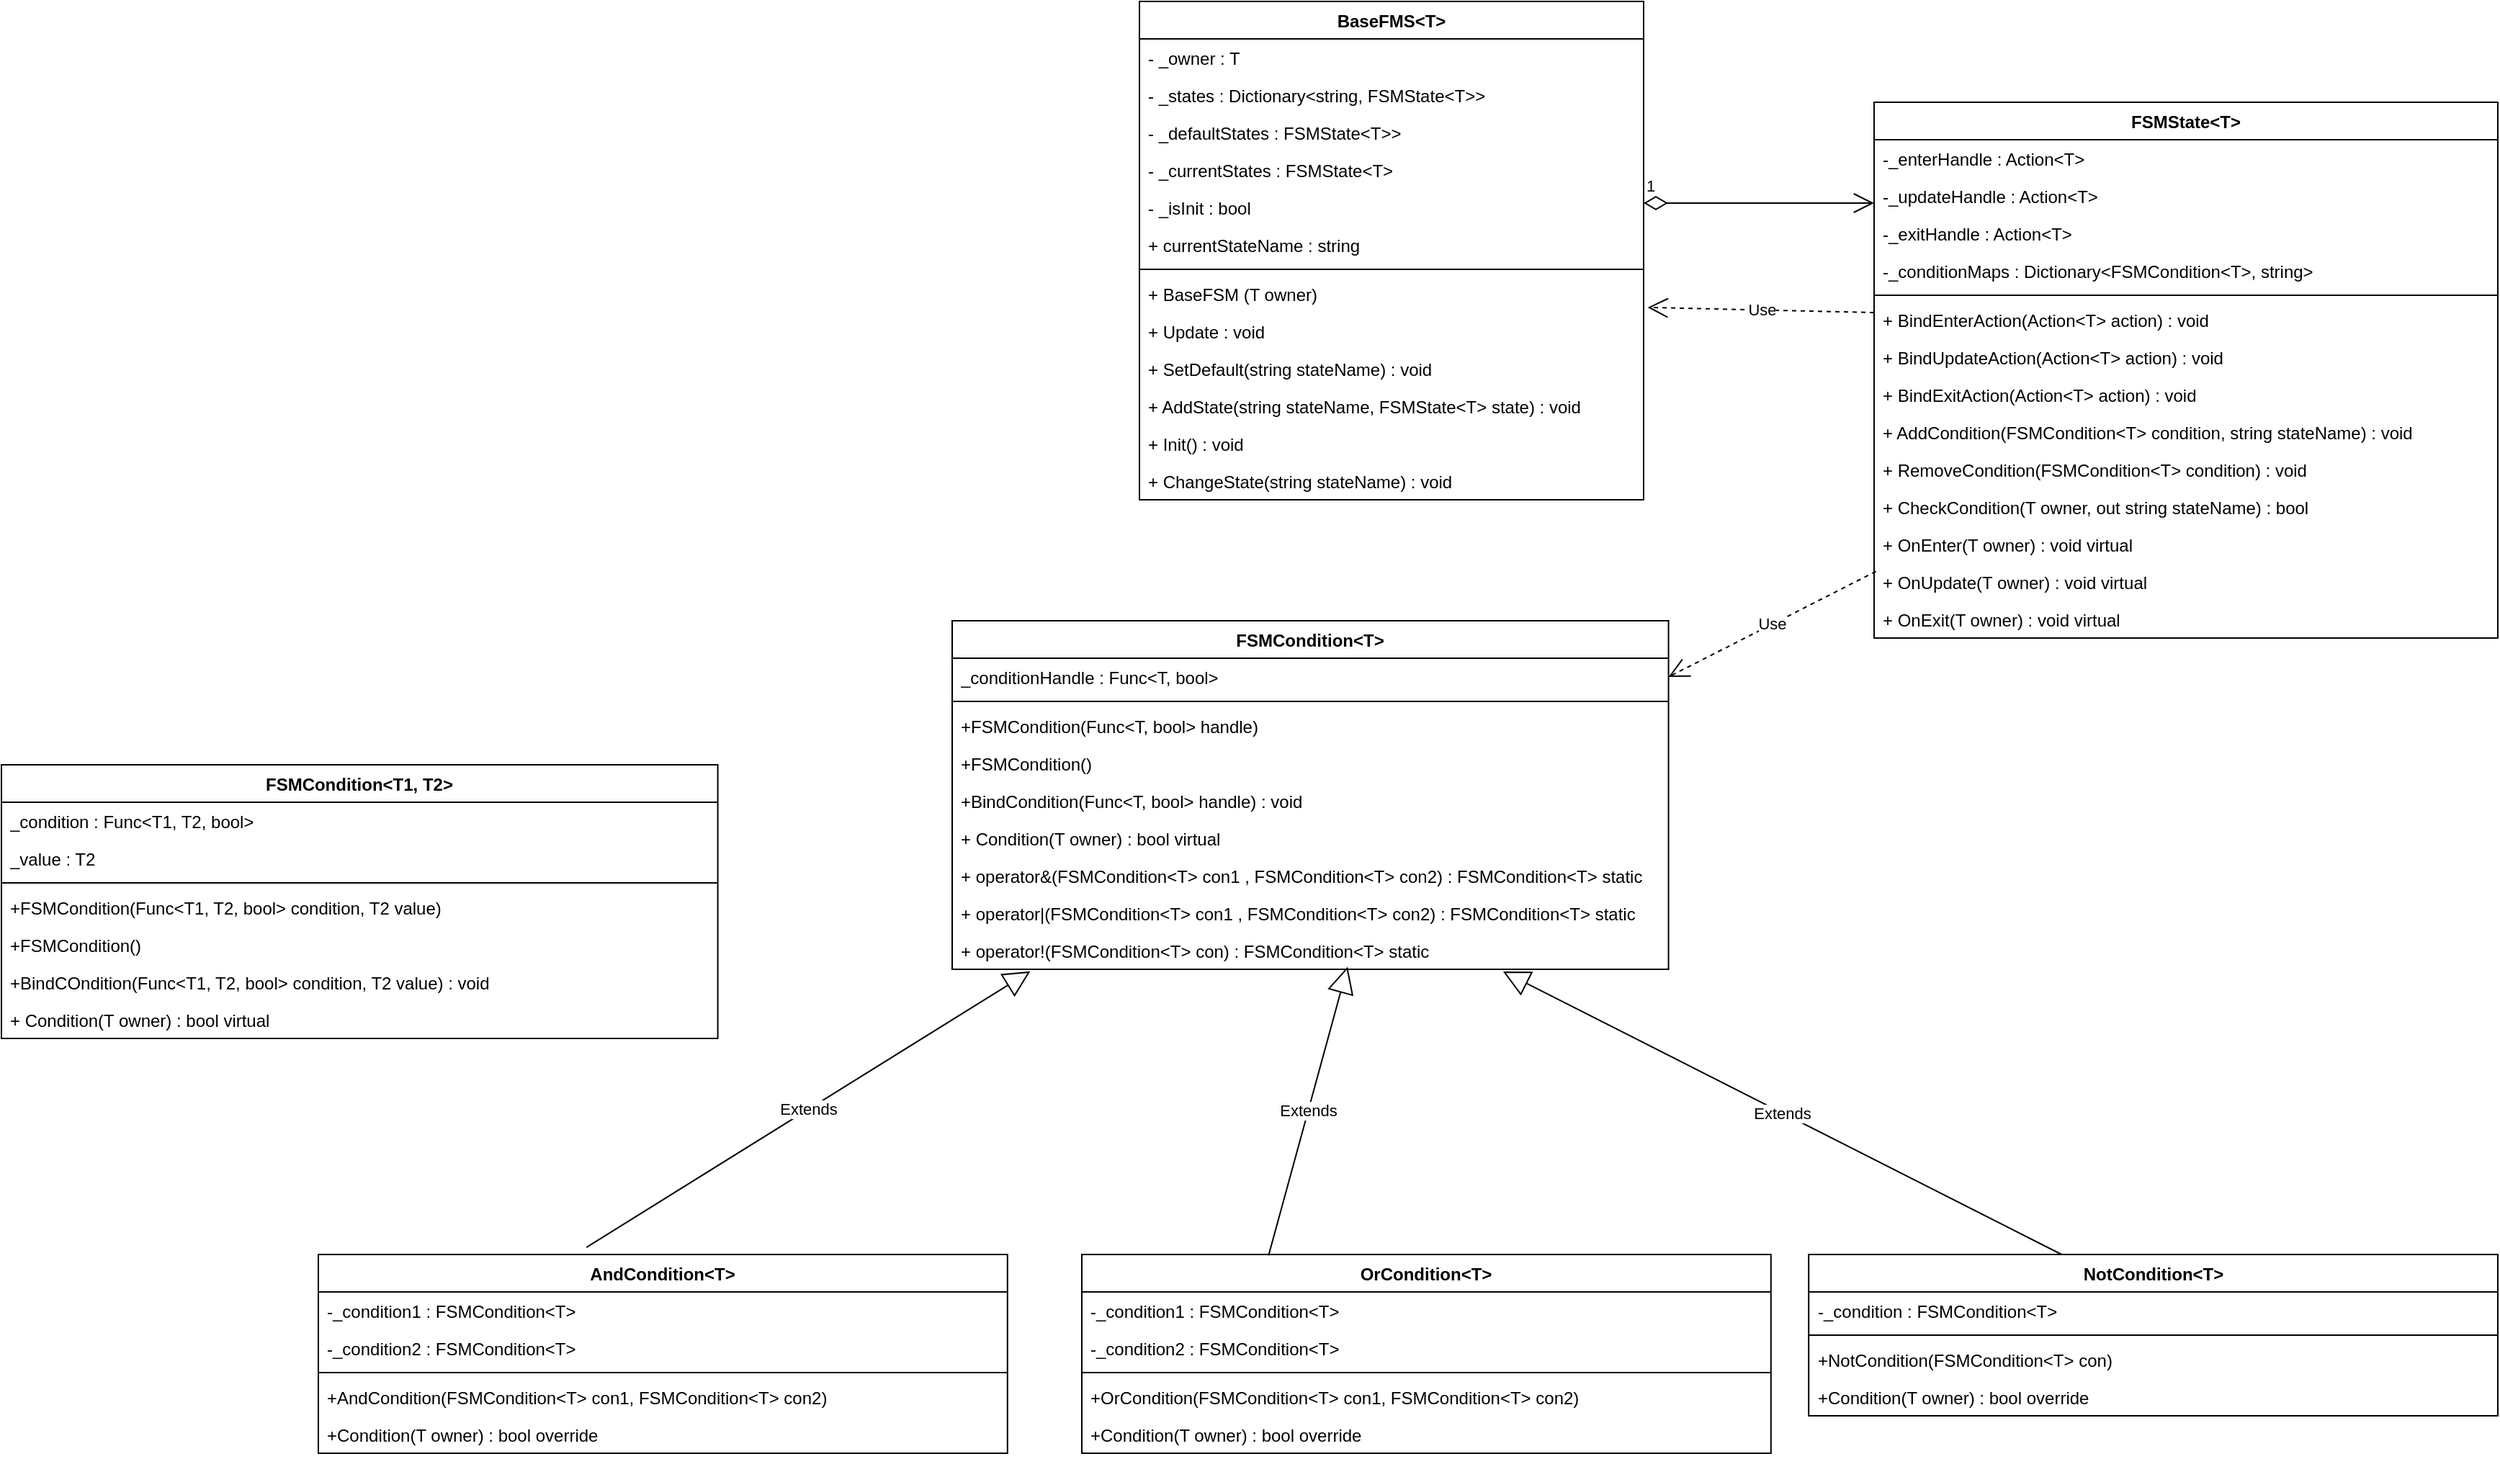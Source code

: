 <mxfile version="26.0.16">
  <diagram id="C5RBs43oDa-KdzZeNtuy" name="Page-1">
    <mxGraphModel dx="2061" dy="718" grid="1" gridSize="10" guides="1" tooltips="1" connect="1" arrows="1" fold="1" page="1" pageScale="1" pageWidth="827" pageHeight="1169" math="0" shadow="0">
      <root>
        <mxCell id="WIyWlLk6GJQsqaUBKTNV-0" />
        <mxCell id="WIyWlLk6GJQsqaUBKTNV-1" parent="WIyWlLk6GJQsqaUBKTNV-0" />
        <mxCell id="lglR9xMXQ9shgzc-vVbZ-0" value="BaseFMS&amp;lt;T&amp;gt;" style="swimlane;fontStyle=1;align=center;verticalAlign=top;childLayout=stackLayout;horizontal=1;startSize=26;horizontalStack=0;resizeParent=1;resizeParentMax=0;resizeLast=0;collapsible=1;marginBottom=0;whiteSpace=wrap;html=1;" parent="WIyWlLk6GJQsqaUBKTNV-1" vertex="1">
          <mxGeometry x="250" y="130" width="350" height="346" as="geometry" />
        </mxCell>
        <mxCell id="lglR9xMXQ9shgzc-vVbZ-1" value="- _owner : T" style="text;strokeColor=none;fillColor=none;align=left;verticalAlign=top;spacingLeft=4;spacingRight=4;overflow=hidden;rotatable=0;points=[[0,0.5],[1,0.5]];portConstraint=eastwest;whiteSpace=wrap;html=1;" parent="lglR9xMXQ9shgzc-vVbZ-0" vertex="1">
          <mxGeometry y="26" width="350" height="26" as="geometry" />
        </mxCell>
        <mxCell id="ADLs4xy4XqtTe4u1tksE-15" value="- _states : Dictionary&amp;lt;string, FSMState&amp;lt;T&amp;gt;&amp;gt;&amp;nbsp;" style="text;strokeColor=none;fillColor=none;align=left;verticalAlign=top;spacingLeft=4;spacingRight=4;overflow=hidden;rotatable=0;points=[[0,0.5],[1,0.5]];portConstraint=eastwest;whiteSpace=wrap;html=1;" vertex="1" parent="lglR9xMXQ9shgzc-vVbZ-0">
          <mxGeometry y="52" width="350" height="26" as="geometry" />
        </mxCell>
        <mxCell id="ADLs4xy4XqtTe4u1tksE-16" value="- _defaultStates : FSMState&amp;lt;T&amp;gt;&amp;gt;" style="text;strokeColor=none;fillColor=none;align=left;verticalAlign=top;spacingLeft=4;spacingRight=4;overflow=hidden;rotatable=0;points=[[0,0.5],[1,0.5]];portConstraint=eastwest;whiteSpace=wrap;html=1;" vertex="1" parent="lglR9xMXQ9shgzc-vVbZ-0">
          <mxGeometry y="78" width="350" height="26" as="geometry" />
        </mxCell>
        <mxCell id="ADLs4xy4XqtTe4u1tksE-17" value="- _currentStates : FSMState&amp;lt;T&amp;gt;" style="text;strokeColor=none;fillColor=none;align=left;verticalAlign=top;spacingLeft=4;spacingRight=4;overflow=hidden;rotatable=0;points=[[0,0.5],[1,0.5]];portConstraint=eastwest;whiteSpace=wrap;html=1;" vertex="1" parent="lglR9xMXQ9shgzc-vVbZ-0">
          <mxGeometry y="104" width="350" height="26" as="geometry" />
        </mxCell>
        <mxCell id="ADLs4xy4XqtTe4u1tksE-18" value="- _isInit : bool" style="text;strokeColor=none;fillColor=none;align=left;verticalAlign=top;spacingLeft=4;spacingRight=4;overflow=hidden;rotatable=0;points=[[0,0.5],[1,0.5]];portConstraint=eastwest;whiteSpace=wrap;html=1;" vertex="1" parent="lglR9xMXQ9shgzc-vVbZ-0">
          <mxGeometry y="130" width="350" height="26" as="geometry" />
        </mxCell>
        <mxCell id="ADLs4xy4XqtTe4u1tksE-71" value="+ currentStateName : string" style="text;strokeColor=none;fillColor=none;align=left;verticalAlign=top;spacingLeft=4;spacingRight=4;overflow=hidden;rotatable=0;points=[[0,0.5],[1,0.5]];portConstraint=eastwest;whiteSpace=wrap;html=1;" vertex="1" parent="lglR9xMXQ9shgzc-vVbZ-0">
          <mxGeometry y="156" width="350" height="26" as="geometry" />
        </mxCell>
        <mxCell id="lglR9xMXQ9shgzc-vVbZ-2" value="" style="line;strokeWidth=1;fillColor=none;align=left;verticalAlign=middle;spacingTop=-1;spacingLeft=3;spacingRight=3;rotatable=0;labelPosition=right;points=[];portConstraint=eastwest;strokeColor=inherit;" parent="lglR9xMXQ9shgzc-vVbZ-0" vertex="1">
          <mxGeometry y="182" width="350" height="8" as="geometry" />
        </mxCell>
        <mxCell id="lglR9xMXQ9shgzc-vVbZ-3" value="+ BaseFSM (T owner)" style="text;strokeColor=none;fillColor=none;align=left;verticalAlign=top;spacingLeft=4;spacingRight=4;overflow=hidden;rotatable=0;points=[[0,0.5],[1,0.5]];portConstraint=eastwest;whiteSpace=wrap;html=1;" parent="lglR9xMXQ9shgzc-vVbZ-0" vertex="1">
          <mxGeometry y="190" width="350" height="26" as="geometry" />
        </mxCell>
        <mxCell id="ADLs4xy4XqtTe4u1tksE-19" value="+ Update : void" style="text;strokeColor=none;fillColor=none;align=left;verticalAlign=top;spacingLeft=4;spacingRight=4;overflow=hidden;rotatable=0;points=[[0,0.5],[1,0.5]];portConstraint=eastwest;whiteSpace=wrap;html=1;" vertex="1" parent="lglR9xMXQ9shgzc-vVbZ-0">
          <mxGeometry y="216" width="350" height="26" as="geometry" />
        </mxCell>
        <mxCell id="ADLs4xy4XqtTe4u1tksE-20" value="+ SetDefault(string stateName) : void" style="text;strokeColor=none;fillColor=none;align=left;verticalAlign=top;spacingLeft=4;spacingRight=4;overflow=hidden;rotatable=0;points=[[0,0.5],[1,0.5]];portConstraint=eastwest;whiteSpace=wrap;html=1;" vertex="1" parent="lglR9xMXQ9shgzc-vVbZ-0">
          <mxGeometry y="242" width="350" height="26" as="geometry" />
        </mxCell>
        <mxCell id="ADLs4xy4XqtTe4u1tksE-21" value="+ AddState(string stateName, FSMState&amp;lt;T&amp;gt; state) : void" style="text;strokeColor=none;fillColor=none;align=left;verticalAlign=top;spacingLeft=4;spacingRight=4;overflow=hidden;rotatable=0;points=[[0,0.5],[1,0.5]];portConstraint=eastwest;whiteSpace=wrap;html=1;" vertex="1" parent="lglR9xMXQ9shgzc-vVbZ-0">
          <mxGeometry y="268" width="350" height="26" as="geometry" />
        </mxCell>
        <mxCell id="ADLs4xy4XqtTe4u1tksE-22" value="+ Init() : void" style="text;strokeColor=none;fillColor=none;align=left;verticalAlign=top;spacingLeft=4;spacingRight=4;overflow=hidden;rotatable=0;points=[[0,0.5],[1,0.5]];portConstraint=eastwest;whiteSpace=wrap;html=1;" vertex="1" parent="lglR9xMXQ9shgzc-vVbZ-0">
          <mxGeometry y="294" width="350" height="26" as="geometry" />
        </mxCell>
        <mxCell id="ADLs4xy4XqtTe4u1tksE-23" value="+ ChangeState(string stateName) : void" style="text;strokeColor=none;fillColor=none;align=left;verticalAlign=top;spacingLeft=4;spacingRight=4;overflow=hidden;rotatable=0;points=[[0,0.5],[1,0.5]];portConstraint=eastwest;whiteSpace=wrap;html=1;" vertex="1" parent="lglR9xMXQ9shgzc-vVbZ-0">
          <mxGeometry y="320" width="350" height="26" as="geometry" />
        </mxCell>
        <mxCell id="lglR9xMXQ9shgzc-vVbZ-5" value="FSMCondition&amp;lt;T&amp;gt;" style="swimlane;fontStyle=1;align=center;verticalAlign=top;childLayout=stackLayout;horizontal=1;startSize=26;horizontalStack=0;resizeParent=1;resizeParentMax=0;resizeLast=0;collapsible=1;marginBottom=0;whiteSpace=wrap;html=1;" parent="WIyWlLk6GJQsqaUBKTNV-1" vertex="1">
          <mxGeometry x="120" y="560" width="497.29" height="242" as="geometry" />
        </mxCell>
        <mxCell id="lglR9xMXQ9shgzc-vVbZ-6" value="_conditionHandle : Func&amp;lt;T, bool&amp;gt;" style="text;strokeColor=none;fillColor=none;align=left;verticalAlign=top;spacingLeft=4;spacingRight=4;overflow=hidden;rotatable=0;points=[[0,0.5],[1,0.5]];portConstraint=eastwest;whiteSpace=wrap;html=1;" parent="lglR9xMXQ9shgzc-vVbZ-5" vertex="1">
          <mxGeometry y="26" width="497.29" height="26" as="geometry" />
        </mxCell>
        <mxCell id="lglR9xMXQ9shgzc-vVbZ-7" value="" style="line;strokeWidth=1;fillColor=none;align=left;verticalAlign=middle;spacingTop=-1;spacingLeft=3;spacingRight=3;rotatable=0;labelPosition=right;points=[];portConstraint=eastwest;strokeColor=inherit;" parent="lglR9xMXQ9shgzc-vVbZ-5" vertex="1">
          <mxGeometry y="52" width="497.29" height="8" as="geometry" />
        </mxCell>
        <mxCell id="lglR9xMXQ9shgzc-vVbZ-8" value="+FSMCondition(Func&amp;lt;T, bool&amp;gt; handle)" style="text;strokeColor=none;fillColor=none;align=left;verticalAlign=top;spacingLeft=4;spacingRight=4;overflow=hidden;rotatable=0;points=[[0,0.5],[1,0.5]];portConstraint=eastwest;whiteSpace=wrap;html=1;" parent="lglR9xMXQ9shgzc-vVbZ-5" vertex="1">
          <mxGeometry y="60" width="497.29" height="26" as="geometry" />
        </mxCell>
        <mxCell id="lglR9xMXQ9shgzc-vVbZ-9" value="+FSMCondition()" style="text;strokeColor=none;fillColor=none;align=left;verticalAlign=top;spacingLeft=4;spacingRight=4;overflow=hidden;rotatable=0;points=[[0,0.5],[1,0.5]];portConstraint=eastwest;whiteSpace=wrap;html=1;" parent="lglR9xMXQ9shgzc-vVbZ-5" vertex="1">
          <mxGeometry y="86" width="497.29" height="26" as="geometry" />
        </mxCell>
        <mxCell id="lglR9xMXQ9shgzc-vVbZ-10" value="+BindCondition(Func&amp;lt;T, bool&amp;gt; handle) : void" style="text;strokeColor=none;fillColor=none;align=left;verticalAlign=top;spacingLeft=4;spacingRight=4;overflow=hidden;rotatable=0;points=[[0,0.5],[1,0.5]];portConstraint=eastwest;whiteSpace=wrap;html=1;" parent="lglR9xMXQ9shgzc-vVbZ-5" vertex="1">
          <mxGeometry y="112" width="497.29" height="26" as="geometry" />
        </mxCell>
        <mxCell id="ADLs4xy4XqtTe4u1tksE-0" value="+ Condition(T owner) : bool virtual" style="text;strokeColor=none;fillColor=none;align=left;verticalAlign=top;spacingLeft=4;spacingRight=4;overflow=hidden;rotatable=0;points=[[0,0.5],[1,0.5]];portConstraint=eastwest;whiteSpace=wrap;html=1;" vertex="1" parent="lglR9xMXQ9shgzc-vVbZ-5">
          <mxGeometry y="138" width="497.29" height="26" as="geometry" />
        </mxCell>
        <mxCell id="ADLs4xy4XqtTe4u1tksE-1" value="+ operator&amp;amp;(FSMCondition&amp;lt;T&amp;gt; con1 , FSMCondition&amp;lt;T&amp;gt; con2) : FSMCondition&amp;lt;T&amp;gt; static" style="text;strokeColor=none;fillColor=none;align=left;verticalAlign=top;spacingLeft=4;spacingRight=4;overflow=hidden;rotatable=0;points=[[0,0.5],[1,0.5]];portConstraint=eastwest;whiteSpace=wrap;html=1;" vertex="1" parent="lglR9xMXQ9shgzc-vVbZ-5">
          <mxGeometry y="164" width="497.29" height="26" as="geometry" />
        </mxCell>
        <mxCell id="ADLs4xy4XqtTe4u1tksE-2" value="+ operator|(FSMCondition&amp;lt;T&amp;gt; con1 , FSMCondition&amp;lt;T&amp;gt; con2) : FSMCondition&amp;lt;T&amp;gt; static" style="text;strokeColor=none;fillColor=none;align=left;verticalAlign=top;spacingLeft=4;spacingRight=4;overflow=hidden;rotatable=0;points=[[0,0.5],[1,0.5]];portConstraint=eastwest;whiteSpace=wrap;html=1;" vertex="1" parent="lglR9xMXQ9shgzc-vVbZ-5">
          <mxGeometry y="190" width="497.29" height="26" as="geometry" />
        </mxCell>
        <mxCell id="ADLs4xy4XqtTe4u1tksE-3" value="+ operator!(FSMCondition&amp;lt;T&amp;gt; con) : FSMCondition&amp;lt;T&amp;gt; static" style="text;strokeColor=none;fillColor=none;align=left;verticalAlign=top;spacingLeft=4;spacingRight=4;overflow=hidden;rotatable=0;points=[[0,0.5],[1,0.5]];portConstraint=eastwest;whiteSpace=wrap;html=1;" vertex="1" parent="lglR9xMXQ9shgzc-vVbZ-5">
          <mxGeometry y="216" width="497.29" height="26" as="geometry" />
        </mxCell>
        <mxCell id="ADLs4xy4XqtTe4u1tksE-4" value="FSMCondition&amp;lt;T1, T2&amp;gt;" style="swimlane;fontStyle=1;align=center;verticalAlign=top;childLayout=stackLayout;horizontal=1;startSize=26;horizontalStack=0;resizeParent=1;resizeParentMax=0;resizeLast=0;collapsible=1;marginBottom=0;whiteSpace=wrap;html=1;" vertex="1" parent="WIyWlLk6GJQsqaUBKTNV-1">
          <mxGeometry x="-540" y="660" width="497.29" height="190" as="geometry" />
        </mxCell>
        <mxCell id="ADLs4xy4XqtTe4u1tksE-5" value="_condition : Func&amp;lt;T1, T2, bool&amp;gt;&lt;div&gt;&lt;br&gt;&lt;/div&gt;" style="text;strokeColor=none;fillColor=none;align=left;verticalAlign=top;spacingLeft=4;spacingRight=4;overflow=hidden;rotatable=0;points=[[0,0.5],[1,0.5]];portConstraint=eastwest;whiteSpace=wrap;html=1;" vertex="1" parent="ADLs4xy4XqtTe4u1tksE-4">
          <mxGeometry y="26" width="497.29" height="26" as="geometry" />
        </mxCell>
        <mxCell id="ADLs4xy4XqtTe4u1tksE-14" value="_value : T2" style="text;strokeColor=none;fillColor=none;align=left;verticalAlign=top;spacingLeft=4;spacingRight=4;overflow=hidden;rotatable=0;points=[[0,0.5],[1,0.5]];portConstraint=eastwest;whiteSpace=wrap;html=1;" vertex="1" parent="ADLs4xy4XqtTe4u1tksE-4">
          <mxGeometry y="52" width="497.29" height="26" as="geometry" />
        </mxCell>
        <mxCell id="ADLs4xy4XqtTe4u1tksE-6" value="" style="line;strokeWidth=1;fillColor=none;align=left;verticalAlign=middle;spacingTop=-1;spacingLeft=3;spacingRight=3;rotatable=0;labelPosition=right;points=[];portConstraint=eastwest;strokeColor=inherit;" vertex="1" parent="ADLs4xy4XqtTe4u1tksE-4">
          <mxGeometry y="78" width="497.29" height="8" as="geometry" />
        </mxCell>
        <mxCell id="ADLs4xy4XqtTe4u1tksE-7" value="+FSMCondition(Func&amp;lt;T1, T2, bool&amp;gt; condition, T2 value)" style="text;strokeColor=none;fillColor=none;align=left;verticalAlign=top;spacingLeft=4;spacingRight=4;overflow=hidden;rotatable=0;points=[[0,0.5],[1,0.5]];portConstraint=eastwest;whiteSpace=wrap;html=1;" vertex="1" parent="ADLs4xy4XqtTe4u1tksE-4">
          <mxGeometry y="86" width="497.29" height="26" as="geometry" />
        </mxCell>
        <mxCell id="ADLs4xy4XqtTe4u1tksE-8" value="+FSMCondition()" style="text;strokeColor=none;fillColor=none;align=left;verticalAlign=top;spacingLeft=4;spacingRight=4;overflow=hidden;rotatable=0;points=[[0,0.5],[1,0.5]];portConstraint=eastwest;whiteSpace=wrap;html=1;" vertex="1" parent="ADLs4xy4XqtTe4u1tksE-4">
          <mxGeometry y="112" width="497.29" height="26" as="geometry" />
        </mxCell>
        <mxCell id="ADLs4xy4XqtTe4u1tksE-9" value="+BindCOndition(Func&amp;lt;T1, T2, bool&amp;gt; condition, T2 value) : void" style="text;strokeColor=none;fillColor=none;align=left;verticalAlign=top;spacingLeft=4;spacingRight=4;overflow=hidden;rotatable=0;points=[[0,0.5],[1,0.5]];portConstraint=eastwest;whiteSpace=wrap;html=1;" vertex="1" parent="ADLs4xy4XqtTe4u1tksE-4">
          <mxGeometry y="138" width="497.29" height="26" as="geometry" />
        </mxCell>
        <mxCell id="ADLs4xy4XqtTe4u1tksE-10" value="+ Condition(T owner) : bool virtual" style="text;strokeColor=none;fillColor=none;align=left;verticalAlign=top;spacingLeft=4;spacingRight=4;overflow=hidden;rotatable=0;points=[[0,0.5],[1,0.5]];portConstraint=eastwest;whiteSpace=wrap;html=1;" vertex="1" parent="ADLs4xy4XqtTe4u1tksE-4">
          <mxGeometry y="164" width="497.29" height="26" as="geometry" />
        </mxCell>
        <mxCell id="ADLs4xy4XqtTe4u1tksE-24" value="FSMState&amp;lt;T&amp;gt;" style="swimlane;fontStyle=1;align=center;verticalAlign=top;childLayout=stackLayout;horizontal=1;startSize=26;horizontalStack=0;resizeParent=1;resizeParentMax=0;resizeLast=0;collapsible=1;marginBottom=0;whiteSpace=wrap;html=1;" vertex="1" parent="WIyWlLk6GJQsqaUBKTNV-1">
          <mxGeometry x="760" y="200" width="433" height="372" as="geometry" />
        </mxCell>
        <mxCell id="ADLs4xy4XqtTe4u1tksE-25" value="-_enterHandle : Action&amp;lt;T&amp;gt;" style="text;strokeColor=none;fillColor=none;align=left;verticalAlign=top;spacingLeft=4;spacingRight=4;overflow=hidden;rotatable=0;points=[[0,0.5],[1,0.5]];portConstraint=eastwest;whiteSpace=wrap;html=1;" vertex="1" parent="ADLs4xy4XqtTe4u1tksE-24">
          <mxGeometry y="26" width="433" height="26" as="geometry" />
        </mxCell>
        <mxCell id="ADLs4xy4XqtTe4u1tksE-28" value="-_updateHandle : Action&amp;lt;T&amp;gt;" style="text;strokeColor=none;fillColor=none;align=left;verticalAlign=top;spacingLeft=4;spacingRight=4;overflow=hidden;rotatable=0;points=[[0,0.5],[1,0.5]];portConstraint=eastwest;whiteSpace=wrap;html=1;" vertex="1" parent="ADLs4xy4XqtTe4u1tksE-24">
          <mxGeometry y="52" width="433" height="26" as="geometry" />
        </mxCell>
        <mxCell id="ADLs4xy4XqtTe4u1tksE-29" value="-_exitHandle : Action&amp;lt;T&amp;gt;" style="text;strokeColor=none;fillColor=none;align=left;verticalAlign=top;spacingLeft=4;spacingRight=4;overflow=hidden;rotatable=0;points=[[0,0.5],[1,0.5]];portConstraint=eastwest;whiteSpace=wrap;html=1;" vertex="1" parent="ADLs4xy4XqtTe4u1tksE-24">
          <mxGeometry y="78" width="433" height="26" as="geometry" />
        </mxCell>
        <mxCell id="ADLs4xy4XqtTe4u1tksE-72" value="-_conditionMaps : Dictionary&amp;lt;FSMCondition&amp;lt;T&amp;gt;, string&amp;gt;" style="text;strokeColor=none;fillColor=none;align=left;verticalAlign=top;spacingLeft=4;spacingRight=4;overflow=hidden;rotatable=0;points=[[0,0.5],[1,0.5]];portConstraint=eastwest;whiteSpace=wrap;html=1;" vertex="1" parent="ADLs4xy4XqtTe4u1tksE-24">
          <mxGeometry y="104" width="433" height="26" as="geometry" />
        </mxCell>
        <mxCell id="ADLs4xy4XqtTe4u1tksE-26" value="" style="line;strokeWidth=1;fillColor=none;align=left;verticalAlign=middle;spacingTop=-1;spacingLeft=3;spacingRight=3;rotatable=0;labelPosition=right;points=[];portConstraint=eastwest;strokeColor=inherit;" vertex="1" parent="ADLs4xy4XqtTe4u1tksE-24">
          <mxGeometry y="130" width="433" height="8" as="geometry" />
        </mxCell>
        <mxCell id="ADLs4xy4XqtTe4u1tksE-27" value="+ BindEnterAction(Action&amp;lt;T&amp;gt; action) : void" style="text;strokeColor=none;fillColor=none;align=left;verticalAlign=top;spacingLeft=4;spacingRight=4;overflow=hidden;rotatable=0;points=[[0,0.5],[1,0.5]];portConstraint=eastwest;whiteSpace=wrap;html=1;" vertex="1" parent="ADLs4xy4XqtTe4u1tksE-24">
          <mxGeometry y="138" width="433" height="26" as="geometry" />
        </mxCell>
        <mxCell id="ADLs4xy4XqtTe4u1tksE-30" value="+ BindUpdateAction(Action&amp;lt;T&amp;gt; action) : void" style="text;strokeColor=none;fillColor=none;align=left;verticalAlign=top;spacingLeft=4;spacingRight=4;overflow=hidden;rotatable=0;points=[[0,0.5],[1,0.5]];portConstraint=eastwest;whiteSpace=wrap;html=1;" vertex="1" parent="ADLs4xy4XqtTe4u1tksE-24">
          <mxGeometry y="164" width="433" height="26" as="geometry" />
        </mxCell>
        <mxCell id="ADLs4xy4XqtTe4u1tksE-38" value="+ BindExitAction(Action&amp;lt;T&amp;gt; action) : void" style="text;strokeColor=none;fillColor=none;align=left;verticalAlign=top;spacingLeft=4;spacingRight=4;overflow=hidden;rotatable=0;points=[[0,0.5],[1,0.5]];portConstraint=eastwest;whiteSpace=wrap;html=1;" vertex="1" parent="ADLs4xy4XqtTe4u1tksE-24">
          <mxGeometry y="190" width="433" height="26" as="geometry" />
        </mxCell>
        <mxCell id="ADLs4xy4XqtTe4u1tksE-39" value="+ AddCondition(FSMCondition&amp;lt;T&amp;gt; condition, string stateName) : void" style="text;strokeColor=none;fillColor=none;align=left;verticalAlign=top;spacingLeft=4;spacingRight=4;overflow=hidden;rotatable=0;points=[[0,0.5],[1,0.5]];portConstraint=eastwest;whiteSpace=wrap;html=1;" vertex="1" parent="ADLs4xy4XqtTe4u1tksE-24">
          <mxGeometry y="216" width="433" height="26" as="geometry" />
        </mxCell>
        <mxCell id="ADLs4xy4XqtTe4u1tksE-40" value="+ RemoveCondition(FSMCondition&amp;lt;T&amp;gt; condition) : void" style="text;strokeColor=none;fillColor=none;align=left;verticalAlign=top;spacingLeft=4;spacingRight=4;overflow=hidden;rotatable=0;points=[[0,0.5],[1,0.5]];portConstraint=eastwest;whiteSpace=wrap;html=1;" vertex="1" parent="ADLs4xy4XqtTe4u1tksE-24">
          <mxGeometry y="242" width="433" height="26" as="geometry" />
        </mxCell>
        <mxCell id="ADLs4xy4XqtTe4u1tksE-41" value="+ CheckCondition(T owner, out string stateName) : bool" style="text;strokeColor=none;fillColor=none;align=left;verticalAlign=top;spacingLeft=4;spacingRight=4;overflow=hidden;rotatable=0;points=[[0,0.5],[1,0.5]];portConstraint=eastwest;whiteSpace=wrap;html=1;" vertex="1" parent="ADLs4xy4XqtTe4u1tksE-24">
          <mxGeometry y="268" width="433" height="26" as="geometry" />
        </mxCell>
        <mxCell id="ADLs4xy4XqtTe4u1tksE-42" value="+ OnEnter(T owner) : void virtual" style="text;strokeColor=none;fillColor=none;align=left;verticalAlign=top;spacingLeft=4;spacingRight=4;overflow=hidden;rotatable=0;points=[[0,0.5],[1,0.5]];portConstraint=eastwest;whiteSpace=wrap;html=1;" vertex="1" parent="ADLs4xy4XqtTe4u1tksE-24">
          <mxGeometry y="294" width="433" height="26" as="geometry" />
        </mxCell>
        <mxCell id="ADLs4xy4XqtTe4u1tksE-43" value="+ OnUpdate(T owner) : void virtual" style="text;strokeColor=none;fillColor=none;align=left;verticalAlign=top;spacingLeft=4;spacingRight=4;overflow=hidden;rotatable=0;points=[[0,0.5],[1,0.5]];portConstraint=eastwest;whiteSpace=wrap;html=1;" vertex="1" parent="ADLs4xy4XqtTe4u1tksE-24">
          <mxGeometry y="320" width="433" height="26" as="geometry" />
        </mxCell>
        <mxCell id="ADLs4xy4XqtTe4u1tksE-44" value="+ OnExit(T owner) : void virtual" style="text;strokeColor=none;fillColor=none;align=left;verticalAlign=top;spacingLeft=4;spacingRight=4;overflow=hidden;rotatable=0;points=[[0,0.5],[1,0.5]];portConstraint=eastwest;whiteSpace=wrap;html=1;" vertex="1" parent="ADLs4xy4XqtTe4u1tksE-24">
          <mxGeometry y="346" width="433" height="26" as="geometry" />
        </mxCell>
        <mxCell id="ADLs4xy4XqtTe4u1tksE-45" value="1" style="endArrow=open;html=1;endSize=12;startArrow=diamondThin;startSize=14;startFill=0;edgeStyle=orthogonalEdgeStyle;align=left;verticalAlign=bottom;rounded=0;" edge="1" parent="WIyWlLk6GJQsqaUBKTNV-1">
          <mxGeometry x="-1" y="3" relative="1" as="geometry">
            <mxPoint x="600" y="270" as="sourcePoint" />
            <mxPoint x="760" y="270" as="targetPoint" />
          </mxGeometry>
        </mxCell>
        <mxCell id="ADLs4xy4XqtTe4u1tksE-47" value="Use" style="endArrow=open;endSize=12;dashed=1;html=1;rounded=0;entryX=1;entryY=0.5;entryDx=0;entryDy=0;exitX=0.003;exitY=0.219;exitDx=0;exitDy=0;exitPerimeter=0;" edge="1" parent="WIyWlLk6GJQsqaUBKTNV-1" source="ADLs4xy4XqtTe4u1tksE-43" target="lglR9xMXQ9shgzc-vVbZ-6">
          <mxGeometry width="160" relative="1" as="geometry">
            <mxPoint x="600" y="570" as="sourcePoint" />
            <mxPoint x="760" y="570" as="targetPoint" />
          </mxGeometry>
        </mxCell>
        <mxCell id="ADLs4xy4XqtTe4u1tksE-48" value="AndCondition&amp;lt;T&amp;gt;" style="swimlane;fontStyle=1;align=center;verticalAlign=top;childLayout=stackLayout;horizontal=1;startSize=26;horizontalStack=0;resizeParent=1;resizeParentMax=0;resizeLast=0;collapsible=1;marginBottom=0;whiteSpace=wrap;html=1;" vertex="1" parent="WIyWlLk6GJQsqaUBKTNV-1">
          <mxGeometry x="-320" y="1000" width="478.4" height="138" as="geometry" />
        </mxCell>
        <mxCell id="ADLs4xy4XqtTe4u1tksE-49" value="-_condition1 : FSMCondition&amp;lt;T&amp;gt;" style="text;strokeColor=none;fillColor=none;align=left;verticalAlign=top;spacingLeft=4;spacingRight=4;overflow=hidden;rotatable=0;points=[[0,0.5],[1,0.5]];portConstraint=eastwest;whiteSpace=wrap;html=1;" vertex="1" parent="ADLs4xy4XqtTe4u1tksE-48">
          <mxGeometry y="26" width="478.4" height="26" as="geometry" />
        </mxCell>
        <mxCell id="ADLs4xy4XqtTe4u1tksE-52" value="-_condition2 : FSMCondition&amp;lt;T&amp;gt;" style="text;strokeColor=none;fillColor=none;align=left;verticalAlign=top;spacingLeft=4;spacingRight=4;overflow=hidden;rotatable=0;points=[[0,0.5],[1,0.5]];portConstraint=eastwest;whiteSpace=wrap;html=1;" vertex="1" parent="ADLs4xy4XqtTe4u1tksE-48">
          <mxGeometry y="52" width="478.4" height="26" as="geometry" />
        </mxCell>
        <mxCell id="ADLs4xy4XqtTe4u1tksE-50" value="" style="line;strokeWidth=1;fillColor=none;align=left;verticalAlign=middle;spacingTop=-1;spacingLeft=3;spacingRight=3;rotatable=0;labelPosition=right;points=[];portConstraint=eastwest;strokeColor=inherit;" vertex="1" parent="ADLs4xy4XqtTe4u1tksE-48">
          <mxGeometry y="78" width="478.4" height="8" as="geometry" />
        </mxCell>
        <mxCell id="ADLs4xy4XqtTe4u1tksE-51" value="+AndCondition(FSMCondition&amp;lt;T&amp;gt; con1, FSMCondition&amp;lt;T&amp;gt; con2)&amp;nbsp;" style="text;strokeColor=none;fillColor=none;align=left;verticalAlign=top;spacingLeft=4;spacingRight=4;overflow=hidden;rotatable=0;points=[[0,0.5],[1,0.5]];portConstraint=eastwest;whiteSpace=wrap;html=1;" vertex="1" parent="ADLs4xy4XqtTe4u1tksE-48">
          <mxGeometry y="86" width="478.4" height="26" as="geometry" />
        </mxCell>
        <mxCell id="ADLs4xy4XqtTe4u1tksE-54" value="+Condition(T owner) : bool override" style="text;strokeColor=none;fillColor=none;align=left;verticalAlign=top;spacingLeft=4;spacingRight=4;overflow=hidden;rotatable=0;points=[[0,0.5],[1,0.5]];portConstraint=eastwest;whiteSpace=wrap;html=1;" vertex="1" parent="ADLs4xy4XqtTe4u1tksE-48">
          <mxGeometry y="112" width="478.4" height="26" as="geometry" />
        </mxCell>
        <mxCell id="ADLs4xy4XqtTe4u1tksE-53" value="Extends" style="endArrow=block;endSize=16;endFill=0;html=1;rounded=0;entryX=0.109;entryY=1.053;entryDx=0;entryDy=0;entryPerimeter=0;exitX=0.389;exitY=-0.036;exitDx=0;exitDy=0;exitPerimeter=0;" edge="1" parent="WIyWlLk6GJQsqaUBKTNV-1" source="ADLs4xy4XqtTe4u1tksE-48" target="ADLs4xy4XqtTe4u1tksE-3">
          <mxGeometry width="160" relative="1" as="geometry">
            <mxPoint x="-110" y="990" as="sourcePoint" />
            <mxPoint x="50" y="990" as="targetPoint" />
          </mxGeometry>
        </mxCell>
        <mxCell id="ADLs4xy4XqtTe4u1tksE-55" value="OrCondition&amp;lt;T&amp;gt;" style="swimlane;fontStyle=1;align=center;verticalAlign=top;childLayout=stackLayout;horizontal=1;startSize=26;horizontalStack=0;resizeParent=1;resizeParentMax=0;resizeLast=0;collapsible=1;marginBottom=0;whiteSpace=wrap;html=1;" vertex="1" parent="WIyWlLk6GJQsqaUBKTNV-1">
          <mxGeometry x="210" y="1000" width="478.4" height="138" as="geometry" />
        </mxCell>
        <mxCell id="ADLs4xy4XqtTe4u1tksE-56" value="-_condition1 : FSMCondition&amp;lt;T&amp;gt;" style="text;strokeColor=none;fillColor=none;align=left;verticalAlign=top;spacingLeft=4;spacingRight=4;overflow=hidden;rotatable=0;points=[[0,0.5],[1,0.5]];portConstraint=eastwest;whiteSpace=wrap;html=1;" vertex="1" parent="ADLs4xy4XqtTe4u1tksE-55">
          <mxGeometry y="26" width="478.4" height="26" as="geometry" />
        </mxCell>
        <mxCell id="ADLs4xy4XqtTe4u1tksE-57" value="-_condition2 : FSMCondition&amp;lt;T&amp;gt;" style="text;strokeColor=none;fillColor=none;align=left;verticalAlign=top;spacingLeft=4;spacingRight=4;overflow=hidden;rotatable=0;points=[[0,0.5],[1,0.5]];portConstraint=eastwest;whiteSpace=wrap;html=1;" vertex="1" parent="ADLs4xy4XqtTe4u1tksE-55">
          <mxGeometry y="52" width="478.4" height="26" as="geometry" />
        </mxCell>
        <mxCell id="ADLs4xy4XqtTe4u1tksE-58" value="" style="line;strokeWidth=1;fillColor=none;align=left;verticalAlign=middle;spacingTop=-1;spacingLeft=3;spacingRight=3;rotatable=0;labelPosition=right;points=[];portConstraint=eastwest;strokeColor=inherit;" vertex="1" parent="ADLs4xy4XqtTe4u1tksE-55">
          <mxGeometry y="78" width="478.4" height="8" as="geometry" />
        </mxCell>
        <mxCell id="ADLs4xy4XqtTe4u1tksE-59" value="+OrCondition(FSMCondition&amp;lt;T&amp;gt; con1, FSMCondition&amp;lt;T&amp;gt; con2)&amp;nbsp;" style="text;strokeColor=none;fillColor=none;align=left;verticalAlign=top;spacingLeft=4;spacingRight=4;overflow=hidden;rotatable=0;points=[[0,0.5],[1,0.5]];portConstraint=eastwest;whiteSpace=wrap;html=1;" vertex="1" parent="ADLs4xy4XqtTe4u1tksE-55">
          <mxGeometry y="86" width="478.4" height="26" as="geometry" />
        </mxCell>
        <mxCell id="ADLs4xy4XqtTe4u1tksE-60" value="+Condition(T owner) : bool override" style="text;strokeColor=none;fillColor=none;align=left;verticalAlign=top;spacingLeft=4;spacingRight=4;overflow=hidden;rotatable=0;points=[[0,0.5],[1,0.5]];portConstraint=eastwest;whiteSpace=wrap;html=1;" vertex="1" parent="ADLs4xy4XqtTe4u1tksE-55">
          <mxGeometry y="112" width="478.4" height="26" as="geometry" />
        </mxCell>
        <mxCell id="ADLs4xy4XqtTe4u1tksE-61" value="Extends" style="endArrow=block;endSize=16;endFill=0;html=1;rounded=0;exitX=0.271;exitY=0.005;exitDx=0;exitDy=0;exitPerimeter=0;entryX=0.552;entryY=0.931;entryDx=0;entryDy=0;entryPerimeter=0;" edge="1" parent="WIyWlLk6GJQsqaUBKTNV-1" source="ADLs4xy4XqtTe4u1tksE-55" target="ADLs4xy4XqtTe4u1tksE-3">
          <mxGeometry width="160" relative="1" as="geometry">
            <mxPoint x="300" y="950" as="sourcePoint" />
            <mxPoint x="460" y="950" as="targetPoint" />
          </mxGeometry>
        </mxCell>
        <mxCell id="ADLs4xy4XqtTe4u1tksE-62" value="NotCondition&amp;lt;T&amp;gt;" style="swimlane;fontStyle=1;align=center;verticalAlign=top;childLayout=stackLayout;horizontal=1;startSize=26;horizontalStack=0;resizeParent=1;resizeParentMax=0;resizeLast=0;collapsible=1;marginBottom=0;whiteSpace=wrap;html=1;" vertex="1" parent="WIyWlLk6GJQsqaUBKTNV-1">
          <mxGeometry x="714.6" y="1000" width="478.4" height="112" as="geometry" />
        </mxCell>
        <mxCell id="ADLs4xy4XqtTe4u1tksE-63" value="-_condition : FSMCondition&amp;lt;T&amp;gt;" style="text;strokeColor=none;fillColor=none;align=left;verticalAlign=top;spacingLeft=4;spacingRight=4;overflow=hidden;rotatable=0;points=[[0,0.5],[1,0.5]];portConstraint=eastwest;whiteSpace=wrap;html=1;" vertex="1" parent="ADLs4xy4XqtTe4u1tksE-62">
          <mxGeometry y="26" width="478.4" height="26" as="geometry" />
        </mxCell>
        <mxCell id="ADLs4xy4XqtTe4u1tksE-65" value="" style="line;strokeWidth=1;fillColor=none;align=left;verticalAlign=middle;spacingTop=-1;spacingLeft=3;spacingRight=3;rotatable=0;labelPosition=right;points=[];portConstraint=eastwest;strokeColor=inherit;" vertex="1" parent="ADLs4xy4XqtTe4u1tksE-62">
          <mxGeometry y="52" width="478.4" height="8" as="geometry" />
        </mxCell>
        <mxCell id="ADLs4xy4XqtTe4u1tksE-66" value="+NotCondition(FSMCondition&amp;lt;T&amp;gt; con)&amp;nbsp;" style="text;strokeColor=none;fillColor=none;align=left;verticalAlign=top;spacingLeft=4;spacingRight=4;overflow=hidden;rotatable=0;points=[[0,0.5],[1,0.5]];portConstraint=eastwest;whiteSpace=wrap;html=1;" vertex="1" parent="ADLs4xy4XqtTe4u1tksE-62">
          <mxGeometry y="60" width="478.4" height="26" as="geometry" />
        </mxCell>
        <mxCell id="ADLs4xy4XqtTe4u1tksE-67" value="+Condition(T owner) : bool override" style="text;strokeColor=none;fillColor=none;align=left;verticalAlign=top;spacingLeft=4;spacingRight=4;overflow=hidden;rotatable=0;points=[[0,0.5],[1,0.5]];portConstraint=eastwest;whiteSpace=wrap;html=1;" vertex="1" parent="ADLs4xy4XqtTe4u1tksE-62">
          <mxGeometry y="86" width="478.4" height="26" as="geometry" />
        </mxCell>
        <mxCell id="ADLs4xy4XqtTe4u1tksE-68" value="Extends" style="endArrow=block;endSize=16;endFill=0;html=1;rounded=0;exitX=0.367;exitY=0;exitDx=0;exitDy=0;exitPerimeter=0;entryX=0.769;entryY=1.059;entryDx=0;entryDy=0;entryPerimeter=0;" edge="1" parent="WIyWlLk6GJQsqaUBKTNV-1" source="ADLs4xy4XqtTe4u1tksE-62" target="ADLs4xy4XqtTe4u1tksE-3">
          <mxGeometry width="160" relative="1" as="geometry">
            <mxPoint x="840" y="900" as="sourcePoint" />
            <mxPoint x="1000" y="900" as="targetPoint" />
          </mxGeometry>
        </mxCell>
        <mxCell id="ADLs4xy4XqtTe4u1tksE-69" value="Use" style="endArrow=open;endSize=12;dashed=1;html=1;rounded=0;entryX=1.008;entryY=0.863;entryDx=0;entryDy=0;entryPerimeter=0;exitX=0;exitY=0.308;exitDx=0;exitDy=0;exitPerimeter=0;" edge="1" parent="WIyWlLk6GJQsqaUBKTNV-1" source="ADLs4xy4XqtTe4u1tksE-27" target="lglR9xMXQ9shgzc-vVbZ-3">
          <mxGeometry width="160" relative="1" as="geometry">
            <mxPoint x="650" y="400" as="sourcePoint" />
            <mxPoint x="810" y="400" as="targetPoint" />
          </mxGeometry>
        </mxCell>
      </root>
    </mxGraphModel>
  </diagram>
</mxfile>

